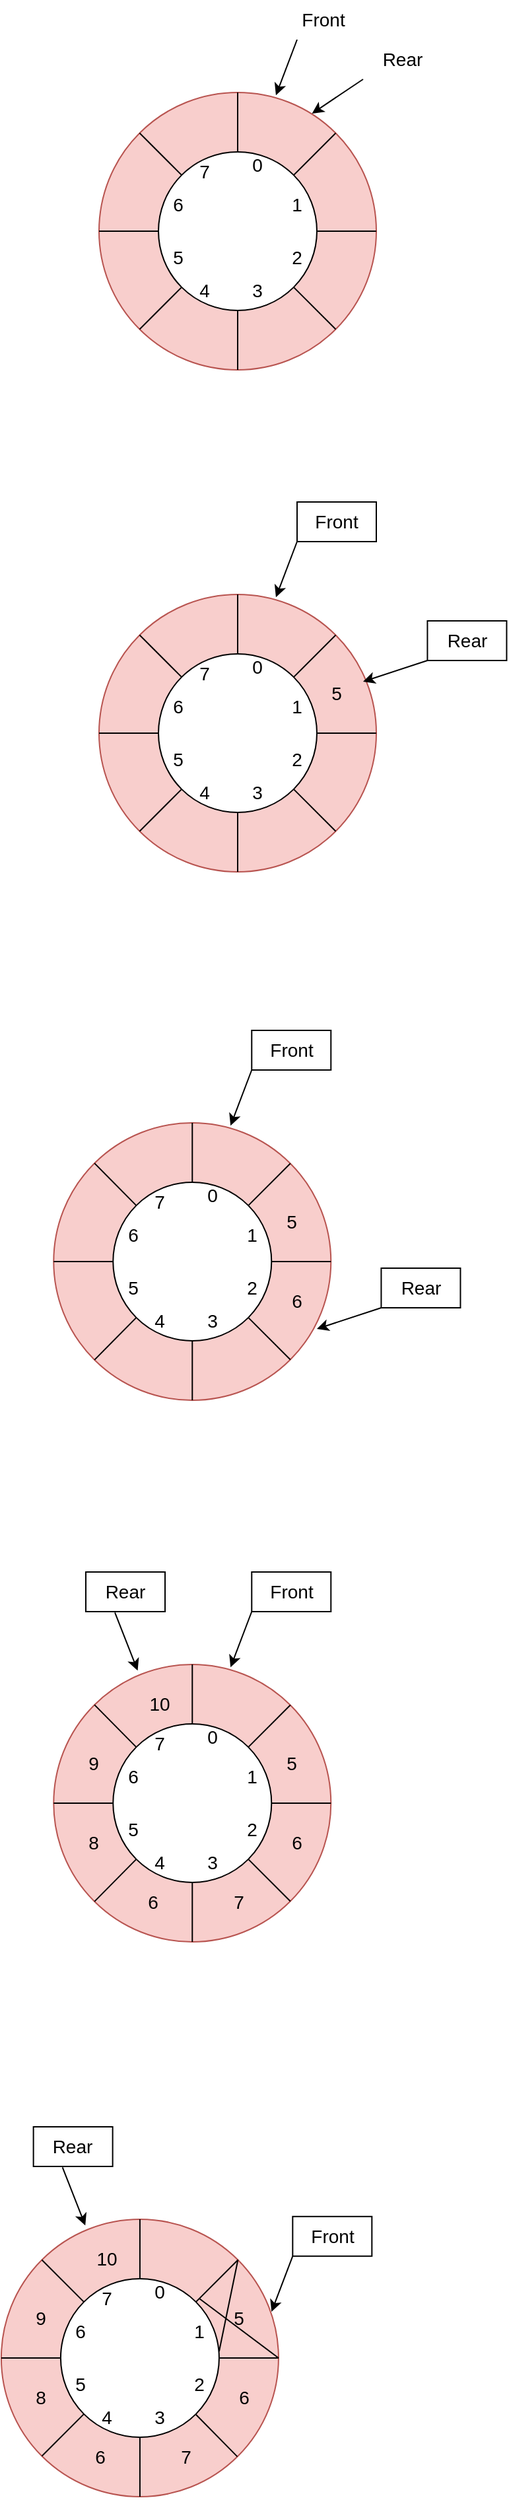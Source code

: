 <mxfile version="20.2.3" type="device"><diagram id="dCzQYx8t6Zx7ZZEckGyI" name="Page-1"><mxGraphModel dx="874" dy="554" grid="1" gridSize="10" guides="1" tooltips="1" connect="1" arrows="1" fold="1" page="1" pageScale="1" pageWidth="850" pageHeight="1100" math="0" shadow="0"><root><mxCell id="0"/><mxCell id="1" parent="0"/><mxCell id="b3QPa5ahBo07osiUdD08-7" value="" style="ellipse;whiteSpace=wrap;html=1;aspect=fixed;fillColor=#f8cecc;strokeColor=#b85450;" parent="1" vertex="1"><mxGeometry x="120" y="120" width="210" height="210" as="geometry"/></mxCell><mxCell id="b3QPa5ahBo07osiUdD08-8" value="" style="ellipse;whiteSpace=wrap;html=1;aspect=fixed;" parent="1" vertex="1"><mxGeometry x="165" y="165" width="120" height="120" as="geometry"/></mxCell><mxCell id="b3QPa5ahBo07osiUdD08-10" value="" style="endArrow=none;html=1;rounded=0;entryX=0.5;entryY=0;entryDx=0;entryDy=0;exitX=0.5;exitY=0;exitDx=0;exitDy=0;" parent="1" source="b3QPa5ahBo07osiUdD08-8" target="b3QPa5ahBo07osiUdD08-7" edge="1"><mxGeometry width="50" height="50" relative="1" as="geometry"><mxPoint x="380" y="350" as="sourcePoint"/><mxPoint x="430" y="300" as="targetPoint"/></mxGeometry></mxCell><mxCell id="b3QPa5ahBo07osiUdD08-11" value="" style="endArrow=none;html=1;rounded=0;entryX=1;entryY=0;entryDx=0;entryDy=0;" parent="1" source="b3QPa5ahBo07osiUdD08-8" target="b3QPa5ahBo07osiUdD08-7" edge="1"><mxGeometry width="50" height="50" relative="1" as="geometry"><mxPoint x="380" y="350" as="sourcePoint"/><mxPoint x="430" y="300" as="targetPoint"/></mxGeometry></mxCell><mxCell id="b3QPa5ahBo07osiUdD08-12" value="" style="endArrow=none;html=1;rounded=0;entryX=1;entryY=0.5;entryDx=0;entryDy=0;exitX=1;exitY=0.5;exitDx=0;exitDy=0;" parent="1" source="b3QPa5ahBo07osiUdD08-8" target="b3QPa5ahBo07osiUdD08-7" edge="1"><mxGeometry width="50" height="50" relative="1" as="geometry"><mxPoint x="380" y="350" as="sourcePoint"/><mxPoint x="430" y="300" as="targetPoint"/></mxGeometry></mxCell><mxCell id="b3QPa5ahBo07osiUdD08-13" value="" style="endArrow=none;html=1;rounded=0;entryX=0;entryY=0;entryDx=0;entryDy=0;exitX=0;exitY=0;exitDx=0;exitDy=0;" parent="1" source="b3QPa5ahBo07osiUdD08-8" target="b3QPa5ahBo07osiUdD08-7" edge="1"><mxGeometry width="50" height="50" relative="1" as="geometry"><mxPoint x="235" y="175" as="sourcePoint"/><mxPoint x="235" y="130" as="targetPoint"/></mxGeometry></mxCell><mxCell id="b3QPa5ahBo07osiUdD08-14" value="" style="endArrow=none;html=1;rounded=0;entryX=0;entryY=0.5;entryDx=0;entryDy=0;" parent="1" source="b3QPa5ahBo07osiUdD08-8" target="b3QPa5ahBo07osiUdD08-7" edge="1"><mxGeometry width="50" height="50" relative="1" as="geometry"><mxPoint x="245" y="185" as="sourcePoint"/><mxPoint x="245" y="140" as="targetPoint"/></mxGeometry></mxCell><mxCell id="b3QPa5ahBo07osiUdD08-15" value="" style="endArrow=none;html=1;rounded=0;entryX=0;entryY=1;entryDx=0;entryDy=0;exitX=0;exitY=1;exitDx=0;exitDy=0;" parent="1" source="b3QPa5ahBo07osiUdD08-7" target="b3QPa5ahBo07osiUdD08-8" edge="1"><mxGeometry width="50" height="50" relative="1" as="geometry"><mxPoint x="255" y="195" as="sourcePoint"/><mxPoint x="255" y="150" as="targetPoint"/></mxGeometry></mxCell><mxCell id="b3QPa5ahBo07osiUdD08-16" value="" style="endArrow=none;html=1;rounded=0;entryX=0.5;entryY=1;entryDx=0;entryDy=0;exitX=0.5;exitY=1;exitDx=0;exitDy=0;" parent="1" source="b3QPa5ahBo07osiUdD08-7" target="b3QPa5ahBo07osiUdD08-8" edge="1"><mxGeometry width="50" height="50" relative="1" as="geometry"><mxPoint x="265" y="205" as="sourcePoint"/><mxPoint x="265" y="160" as="targetPoint"/></mxGeometry></mxCell><mxCell id="b3QPa5ahBo07osiUdD08-17" value="" style="endArrow=none;html=1;rounded=0;entryX=1;entryY=1;entryDx=0;entryDy=0;" parent="1" source="b3QPa5ahBo07osiUdD08-7" target="b3QPa5ahBo07osiUdD08-8" edge="1"><mxGeometry width="50" height="50" relative="1" as="geometry"><mxPoint x="275" y="215" as="sourcePoint"/><mxPoint x="275" y="170" as="targetPoint"/></mxGeometry></mxCell><mxCell id="b3QPa5ahBo07osiUdD08-18" value="0" style="text;html=1;strokeColor=none;fillColor=none;align=center;verticalAlign=middle;whiteSpace=wrap;rounded=0;rotation=0;fontSize=14;" parent="1" vertex="1"><mxGeometry x="210" y="160" width="60" height="30" as="geometry"/></mxCell><mxCell id="b3QPa5ahBo07osiUdD08-19" value="1" style="text;html=1;strokeColor=none;fillColor=none;align=center;verticalAlign=middle;whiteSpace=wrap;rounded=0;rotation=0;fontSize=14;" parent="1" vertex="1"><mxGeometry x="240" y="190" width="60" height="30" as="geometry"/></mxCell><mxCell id="b3QPa5ahBo07osiUdD08-21" value="2" style="text;html=1;strokeColor=none;fillColor=none;align=center;verticalAlign=middle;whiteSpace=wrap;rounded=0;rotation=0;fontSize=14;" parent="1" vertex="1"><mxGeometry x="240" y="230" width="60" height="30" as="geometry"/></mxCell><mxCell id="b3QPa5ahBo07osiUdD08-22" value="3" style="text;html=1;strokeColor=none;fillColor=none;align=center;verticalAlign=middle;whiteSpace=wrap;rounded=0;rotation=0;fontSize=14;" parent="1" vertex="1"><mxGeometry x="210" y="255" width="60" height="30" as="geometry"/></mxCell><mxCell id="b3QPa5ahBo07osiUdD08-23" value="4" style="text;html=1;strokeColor=none;fillColor=none;align=center;verticalAlign=middle;whiteSpace=wrap;rounded=0;rotation=0;fontSize=14;" parent="1" vertex="1"><mxGeometry x="170" y="255" width="60" height="30" as="geometry"/></mxCell><mxCell id="b3QPa5ahBo07osiUdD08-24" value="5" style="text;html=1;strokeColor=none;fillColor=none;align=center;verticalAlign=middle;whiteSpace=wrap;rounded=0;rotation=0;fontSize=14;" parent="1" vertex="1"><mxGeometry x="150" y="230" width="60" height="30" as="geometry"/></mxCell><mxCell id="b3QPa5ahBo07osiUdD08-25" value="6" style="text;html=1;strokeColor=none;fillColor=none;align=center;verticalAlign=middle;whiteSpace=wrap;rounded=0;rotation=0;fontSize=14;" parent="1" vertex="1"><mxGeometry x="150" y="190" width="60" height="30" as="geometry"/></mxCell><mxCell id="b3QPa5ahBo07osiUdD08-26" value="7" style="text;html=1;strokeColor=none;fillColor=none;align=center;verticalAlign=middle;whiteSpace=wrap;rounded=0;rotation=0;fontSize=14;" parent="1" vertex="1"><mxGeometry x="170" y="165" width="60" height="30" as="geometry"/></mxCell><mxCell id="b3QPa5ahBo07osiUdD08-29" value="" style="endArrow=classic;html=1;rounded=0;fontSize=14;entryX=0.768;entryY=0.076;entryDx=0;entryDy=0;entryPerimeter=0;" parent="1" target="b3QPa5ahBo07osiUdD08-7" edge="1"><mxGeometry width="50" height="50" relative="1" as="geometry"><mxPoint x="320" y="110" as="sourcePoint"/><mxPoint x="120" y="50" as="targetPoint"/></mxGeometry></mxCell><mxCell id="b3QPa5ahBo07osiUdD08-30" value="" style="endArrow=classic;html=1;rounded=0;fontSize=14;entryX=0.638;entryY=0.01;entryDx=0;entryDy=0;entryPerimeter=0;" parent="1" target="b3QPa5ahBo07osiUdD08-7" edge="1"><mxGeometry width="50" height="50" relative="1" as="geometry"><mxPoint x="270" y="80" as="sourcePoint"/><mxPoint x="120" y="60" as="targetPoint"/></mxGeometry></mxCell><mxCell id="b3QPa5ahBo07osiUdD08-31" value="Front" style="text;html=1;strokeColor=none;fillColor=none;align=center;verticalAlign=middle;whiteSpace=wrap;rounded=0;fontSize=14;" parent="1" vertex="1"><mxGeometry x="260" y="50" width="60" height="30" as="geometry"/></mxCell><mxCell id="b3QPa5ahBo07osiUdD08-32" value="Rear" style="text;html=1;strokeColor=none;fillColor=none;align=center;verticalAlign=middle;whiteSpace=wrap;rounded=0;fontSize=14;" parent="1" vertex="1"><mxGeometry x="320" y="80" width="60" height="30" as="geometry"/></mxCell><mxCell id="b3QPa5ahBo07osiUdD08-33" value="" style="ellipse;whiteSpace=wrap;html=1;aspect=fixed;fillColor=#f8cecc;strokeColor=#b85450;" parent="1" vertex="1"><mxGeometry x="120" y="500" width="210" height="210" as="geometry"/></mxCell><mxCell id="b3QPa5ahBo07osiUdD08-34" value="" style="ellipse;whiteSpace=wrap;html=1;aspect=fixed;" parent="1" vertex="1"><mxGeometry x="165" y="545" width="120" height="120" as="geometry"/></mxCell><mxCell id="b3QPa5ahBo07osiUdD08-35" value="" style="endArrow=none;html=1;rounded=0;entryX=0.5;entryY=0;entryDx=0;entryDy=0;exitX=0.5;exitY=0;exitDx=0;exitDy=0;" parent="1" source="b3QPa5ahBo07osiUdD08-34" target="b3QPa5ahBo07osiUdD08-33" edge="1"><mxGeometry width="50" height="50" relative="1" as="geometry"><mxPoint x="380" y="730" as="sourcePoint"/><mxPoint x="430" y="680" as="targetPoint"/></mxGeometry></mxCell><mxCell id="b3QPa5ahBo07osiUdD08-36" value="" style="endArrow=none;html=1;rounded=0;entryX=1;entryY=0;entryDx=0;entryDy=0;" parent="1" source="b3QPa5ahBo07osiUdD08-34" target="b3QPa5ahBo07osiUdD08-33" edge="1"><mxGeometry width="50" height="50" relative="1" as="geometry"><mxPoint x="380" y="730" as="sourcePoint"/><mxPoint x="430" y="680" as="targetPoint"/></mxGeometry></mxCell><mxCell id="b3QPa5ahBo07osiUdD08-37" value="" style="endArrow=none;html=1;rounded=0;entryX=1;entryY=0.5;entryDx=0;entryDy=0;exitX=1;exitY=0.5;exitDx=0;exitDy=0;" parent="1" source="b3QPa5ahBo07osiUdD08-34" target="b3QPa5ahBo07osiUdD08-33" edge="1"><mxGeometry width="50" height="50" relative="1" as="geometry"><mxPoint x="380" y="730" as="sourcePoint"/><mxPoint x="430" y="680" as="targetPoint"/></mxGeometry></mxCell><mxCell id="b3QPa5ahBo07osiUdD08-38" value="" style="endArrow=none;html=1;rounded=0;entryX=0;entryY=0;entryDx=0;entryDy=0;exitX=0;exitY=0;exitDx=0;exitDy=0;" parent="1" source="b3QPa5ahBo07osiUdD08-34" target="b3QPa5ahBo07osiUdD08-33" edge="1"><mxGeometry width="50" height="50" relative="1" as="geometry"><mxPoint x="235" y="555" as="sourcePoint"/><mxPoint x="235" y="510" as="targetPoint"/></mxGeometry></mxCell><mxCell id="b3QPa5ahBo07osiUdD08-39" value="" style="endArrow=none;html=1;rounded=0;entryX=0;entryY=0.5;entryDx=0;entryDy=0;" parent="1" source="b3QPa5ahBo07osiUdD08-34" target="b3QPa5ahBo07osiUdD08-33" edge="1"><mxGeometry width="50" height="50" relative="1" as="geometry"><mxPoint x="245" y="565" as="sourcePoint"/><mxPoint x="245" y="520" as="targetPoint"/></mxGeometry></mxCell><mxCell id="b3QPa5ahBo07osiUdD08-40" value="" style="endArrow=none;html=1;rounded=0;entryX=0;entryY=1;entryDx=0;entryDy=0;exitX=0;exitY=1;exitDx=0;exitDy=0;" parent="1" source="b3QPa5ahBo07osiUdD08-33" target="b3QPa5ahBo07osiUdD08-34" edge="1"><mxGeometry width="50" height="50" relative="1" as="geometry"><mxPoint x="255" y="575" as="sourcePoint"/><mxPoint x="255" y="530" as="targetPoint"/></mxGeometry></mxCell><mxCell id="b3QPa5ahBo07osiUdD08-41" value="" style="endArrow=none;html=1;rounded=0;entryX=0.5;entryY=1;entryDx=0;entryDy=0;exitX=0.5;exitY=1;exitDx=0;exitDy=0;" parent="1" source="b3QPa5ahBo07osiUdD08-33" target="b3QPa5ahBo07osiUdD08-34" edge="1"><mxGeometry width="50" height="50" relative="1" as="geometry"><mxPoint x="265" y="585" as="sourcePoint"/><mxPoint x="265" y="540" as="targetPoint"/></mxGeometry></mxCell><mxCell id="b3QPa5ahBo07osiUdD08-42" value="" style="endArrow=none;html=1;rounded=0;entryX=1;entryY=1;entryDx=0;entryDy=0;" parent="1" source="b3QPa5ahBo07osiUdD08-33" target="b3QPa5ahBo07osiUdD08-34" edge="1"><mxGeometry width="50" height="50" relative="1" as="geometry"><mxPoint x="275" y="595" as="sourcePoint"/><mxPoint x="275" y="550" as="targetPoint"/></mxGeometry></mxCell><mxCell id="b3QPa5ahBo07osiUdD08-43" value="0" style="text;html=1;strokeColor=none;fillColor=none;align=center;verticalAlign=middle;whiteSpace=wrap;rounded=0;rotation=0;fontSize=14;" parent="1" vertex="1"><mxGeometry x="210" y="540" width="60" height="30" as="geometry"/></mxCell><mxCell id="b3QPa5ahBo07osiUdD08-44" value="1" style="text;html=1;strokeColor=none;fillColor=none;align=center;verticalAlign=middle;whiteSpace=wrap;rounded=0;rotation=0;fontSize=14;" parent="1" vertex="1"><mxGeometry x="240" y="570" width="60" height="30" as="geometry"/></mxCell><mxCell id="b3QPa5ahBo07osiUdD08-45" value="2" style="text;html=1;strokeColor=none;fillColor=none;align=center;verticalAlign=middle;whiteSpace=wrap;rounded=0;rotation=0;fontSize=14;" parent="1" vertex="1"><mxGeometry x="245" y="610" width="50" height="30" as="geometry"/></mxCell><mxCell id="b3QPa5ahBo07osiUdD08-46" value="3" style="text;html=1;strokeColor=none;fillColor=none;align=center;verticalAlign=middle;whiteSpace=wrap;rounded=0;rotation=0;fontSize=14;" parent="1" vertex="1"><mxGeometry x="210" y="635" width="60" height="30" as="geometry"/></mxCell><mxCell id="b3QPa5ahBo07osiUdD08-47" value="4" style="text;html=1;strokeColor=none;fillColor=none;align=center;verticalAlign=middle;whiteSpace=wrap;rounded=0;rotation=0;fontSize=14;" parent="1" vertex="1"><mxGeometry x="170" y="635" width="60" height="30" as="geometry"/></mxCell><mxCell id="b3QPa5ahBo07osiUdD08-48" value="5" style="text;html=1;strokeColor=none;fillColor=none;align=center;verticalAlign=middle;whiteSpace=wrap;rounded=0;rotation=0;fontSize=14;" parent="1" vertex="1"><mxGeometry x="150" y="610" width="60" height="30" as="geometry"/></mxCell><mxCell id="b3QPa5ahBo07osiUdD08-49" value="6" style="text;html=1;strokeColor=none;fillColor=none;align=center;verticalAlign=middle;whiteSpace=wrap;rounded=0;rotation=0;fontSize=14;" parent="1" vertex="1"><mxGeometry x="150" y="570" width="60" height="30" as="geometry"/></mxCell><mxCell id="b3QPa5ahBo07osiUdD08-50" value="7" style="text;html=1;strokeColor=none;fillColor=none;align=center;verticalAlign=middle;whiteSpace=wrap;rounded=0;rotation=0;fontSize=14;" parent="1" vertex="1"><mxGeometry x="170" y="545" width="60" height="30" as="geometry"/></mxCell><mxCell id="b3QPa5ahBo07osiUdD08-52" value="" style="endArrow=classic;html=1;rounded=0;fontSize=14;entryX=0.638;entryY=0.01;entryDx=0;entryDy=0;entryPerimeter=0;" parent="1" target="b3QPa5ahBo07osiUdD08-33" edge="1"><mxGeometry width="50" height="50" relative="1" as="geometry"><mxPoint x="270" y="460" as="sourcePoint"/><mxPoint x="120" y="440" as="targetPoint"/></mxGeometry></mxCell><mxCell id="b3QPa5ahBo07osiUdD08-55" value="Front" style="rounded=0;whiteSpace=wrap;html=1;fontSize=14;" parent="1" vertex="1"><mxGeometry x="270" y="430" width="60" height="30" as="geometry"/></mxCell><mxCell id="b3QPa5ahBo07osiUdD08-57" value="" style="endArrow=classic;html=1;rounded=0;fontSize=14;entryX=0.768;entryY=0.076;entryDx=0;entryDy=0;entryPerimeter=0;" parent="1" edge="1"><mxGeometry width="50" height="50" relative="1" as="geometry"><mxPoint x="368.72" y="550" as="sourcePoint"/><mxPoint x="320" y="565.96" as="targetPoint"/></mxGeometry></mxCell><mxCell id="b3QPa5ahBo07osiUdD08-58" value="Rear" style="rounded=0;whiteSpace=wrap;html=1;fontSize=14;" parent="1" vertex="1"><mxGeometry x="368.72" y="520" width="60" height="30" as="geometry"/></mxCell><mxCell id="b3QPa5ahBo07osiUdD08-59" value="5" style="text;html=1;strokeColor=none;fillColor=none;align=center;verticalAlign=middle;whiteSpace=wrap;rounded=0;fontSize=14;" parent="1" vertex="1"><mxGeometry x="270" y="560" width="60" height="30" as="geometry"/></mxCell><mxCell id="b3QPa5ahBo07osiUdD08-83" value="" style="ellipse;whiteSpace=wrap;html=1;aspect=fixed;fillColor=#f8cecc;strokeColor=#b85450;" parent="1" vertex="1"><mxGeometry x="85.64" y="900" width="210" height="210" as="geometry"/></mxCell><mxCell id="b3QPa5ahBo07osiUdD08-84" value="" style="ellipse;whiteSpace=wrap;html=1;aspect=fixed;" parent="1" vertex="1"><mxGeometry x="130.64" y="945" width="120" height="120" as="geometry"/></mxCell><mxCell id="b3QPa5ahBo07osiUdD08-85" value="" style="endArrow=none;html=1;rounded=0;entryX=0.5;entryY=0;entryDx=0;entryDy=0;exitX=0.5;exitY=0;exitDx=0;exitDy=0;" parent="1" source="b3QPa5ahBo07osiUdD08-84" target="b3QPa5ahBo07osiUdD08-83" edge="1"><mxGeometry width="50" height="50" relative="1" as="geometry"><mxPoint x="345.64" y="1130" as="sourcePoint"/><mxPoint x="395.64" y="1080" as="targetPoint"/></mxGeometry></mxCell><mxCell id="b3QPa5ahBo07osiUdD08-86" value="" style="endArrow=none;html=1;rounded=0;entryX=1;entryY=0;entryDx=0;entryDy=0;" parent="1" source="b3QPa5ahBo07osiUdD08-84" target="b3QPa5ahBo07osiUdD08-83" edge="1"><mxGeometry width="50" height="50" relative="1" as="geometry"><mxPoint x="345.64" y="1130" as="sourcePoint"/><mxPoint x="395.64" y="1080" as="targetPoint"/></mxGeometry></mxCell><mxCell id="b3QPa5ahBo07osiUdD08-87" value="" style="endArrow=none;html=1;rounded=0;entryX=1;entryY=0.5;entryDx=0;entryDy=0;exitX=1;exitY=0.5;exitDx=0;exitDy=0;" parent="1" source="b3QPa5ahBo07osiUdD08-84" target="b3QPa5ahBo07osiUdD08-83" edge="1"><mxGeometry width="50" height="50" relative="1" as="geometry"><mxPoint x="345.64" y="1130" as="sourcePoint"/><mxPoint x="395.64" y="1080" as="targetPoint"/></mxGeometry></mxCell><mxCell id="b3QPa5ahBo07osiUdD08-88" value="" style="endArrow=none;html=1;rounded=0;entryX=0;entryY=0;entryDx=0;entryDy=0;exitX=0;exitY=0;exitDx=0;exitDy=0;" parent="1" source="b3QPa5ahBo07osiUdD08-84" target="b3QPa5ahBo07osiUdD08-83" edge="1"><mxGeometry width="50" height="50" relative="1" as="geometry"><mxPoint x="200.64" y="955" as="sourcePoint"/><mxPoint x="200.64" y="910" as="targetPoint"/></mxGeometry></mxCell><mxCell id="b3QPa5ahBo07osiUdD08-89" value="" style="endArrow=none;html=1;rounded=0;entryX=0;entryY=0.5;entryDx=0;entryDy=0;" parent="1" source="b3QPa5ahBo07osiUdD08-84" target="b3QPa5ahBo07osiUdD08-83" edge="1"><mxGeometry width="50" height="50" relative="1" as="geometry"><mxPoint x="210.64" y="965" as="sourcePoint"/><mxPoint x="210.64" y="920" as="targetPoint"/></mxGeometry></mxCell><mxCell id="b3QPa5ahBo07osiUdD08-90" value="" style="endArrow=none;html=1;rounded=0;entryX=0;entryY=1;entryDx=0;entryDy=0;exitX=0;exitY=1;exitDx=0;exitDy=0;" parent="1" source="b3QPa5ahBo07osiUdD08-83" target="b3QPa5ahBo07osiUdD08-84" edge="1"><mxGeometry width="50" height="50" relative="1" as="geometry"><mxPoint x="220.64" y="975" as="sourcePoint"/><mxPoint x="220.64" y="930" as="targetPoint"/></mxGeometry></mxCell><mxCell id="b3QPa5ahBo07osiUdD08-91" value="" style="endArrow=none;html=1;rounded=0;entryX=0.5;entryY=1;entryDx=0;entryDy=0;exitX=0.5;exitY=1;exitDx=0;exitDy=0;" parent="1" source="b3QPa5ahBo07osiUdD08-83" target="b3QPa5ahBo07osiUdD08-84" edge="1"><mxGeometry width="50" height="50" relative="1" as="geometry"><mxPoint x="230.64" y="985" as="sourcePoint"/><mxPoint x="230.64" y="940" as="targetPoint"/></mxGeometry></mxCell><mxCell id="b3QPa5ahBo07osiUdD08-92" value="" style="endArrow=none;html=1;rounded=0;entryX=1;entryY=1;entryDx=0;entryDy=0;" parent="1" source="b3QPa5ahBo07osiUdD08-83" target="b3QPa5ahBo07osiUdD08-84" edge="1"><mxGeometry width="50" height="50" relative="1" as="geometry"><mxPoint x="240.64" y="995" as="sourcePoint"/><mxPoint x="240.64" y="950" as="targetPoint"/></mxGeometry></mxCell><mxCell id="b3QPa5ahBo07osiUdD08-93" value="0" style="text;html=1;strokeColor=none;fillColor=none;align=center;verticalAlign=middle;whiteSpace=wrap;rounded=0;rotation=0;fontSize=14;" parent="1" vertex="1"><mxGeometry x="175.64" y="940" width="60" height="30" as="geometry"/></mxCell><mxCell id="b3QPa5ahBo07osiUdD08-94" value="1" style="text;html=1;strokeColor=none;fillColor=none;align=center;verticalAlign=middle;whiteSpace=wrap;rounded=0;rotation=0;fontSize=14;" parent="1" vertex="1"><mxGeometry x="205.64" y="970" width="60" height="30" as="geometry"/></mxCell><mxCell id="b3QPa5ahBo07osiUdD08-95" value="2" style="text;html=1;strokeColor=none;fillColor=none;align=center;verticalAlign=middle;whiteSpace=wrap;rounded=0;rotation=0;fontSize=14;" parent="1" vertex="1"><mxGeometry x="210.64" y="1010" width="50" height="30" as="geometry"/></mxCell><mxCell id="b3QPa5ahBo07osiUdD08-96" value="3" style="text;html=1;strokeColor=none;fillColor=none;align=center;verticalAlign=middle;whiteSpace=wrap;rounded=0;rotation=0;fontSize=14;" parent="1" vertex="1"><mxGeometry x="175.64" y="1035" width="60" height="30" as="geometry"/></mxCell><mxCell id="b3QPa5ahBo07osiUdD08-97" value="4" style="text;html=1;strokeColor=none;fillColor=none;align=center;verticalAlign=middle;whiteSpace=wrap;rounded=0;rotation=0;fontSize=14;" parent="1" vertex="1"><mxGeometry x="135.64" y="1035" width="60" height="30" as="geometry"/></mxCell><mxCell id="b3QPa5ahBo07osiUdD08-98" value="5" style="text;html=1;strokeColor=none;fillColor=none;align=center;verticalAlign=middle;whiteSpace=wrap;rounded=0;rotation=0;fontSize=14;" parent="1" vertex="1"><mxGeometry x="115.64" y="1010" width="60" height="30" as="geometry"/></mxCell><mxCell id="b3QPa5ahBo07osiUdD08-99" value="6" style="text;html=1;strokeColor=none;fillColor=none;align=center;verticalAlign=middle;whiteSpace=wrap;rounded=0;rotation=0;fontSize=14;" parent="1" vertex="1"><mxGeometry x="115.64" y="970" width="60" height="30" as="geometry"/></mxCell><mxCell id="b3QPa5ahBo07osiUdD08-100" value="7" style="text;html=1;strokeColor=none;fillColor=none;align=center;verticalAlign=middle;whiteSpace=wrap;rounded=0;rotation=0;fontSize=14;" parent="1" vertex="1"><mxGeometry x="135.64" y="945" width="60" height="30" as="geometry"/></mxCell><mxCell id="b3QPa5ahBo07osiUdD08-101" value="" style="endArrow=classic;html=1;rounded=0;fontSize=14;entryX=0.638;entryY=0.01;entryDx=0;entryDy=0;entryPerimeter=0;" parent="1" target="b3QPa5ahBo07osiUdD08-83" edge="1"><mxGeometry width="50" height="50" relative="1" as="geometry"><mxPoint x="235.64" y="860" as="sourcePoint"/><mxPoint x="85.64" y="840" as="targetPoint"/></mxGeometry></mxCell><mxCell id="b3QPa5ahBo07osiUdD08-102" value="Front" style="rounded=0;whiteSpace=wrap;html=1;fontSize=14;" parent="1" vertex="1"><mxGeometry x="235.64" y="830" width="60" height="30" as="geometry"/></mxCell><mxCell id="b3QPa5ahBo07osiUdD08-103" value="" style="endArrow=classic;html=1;rounded=0;fontSize=14;entryX=0.768;entryY=0.076;entryDx=0;entryDy=0;entryPerimeter=0;" parent="1" edge="1"><mxGeometry width="50" height="50" relative="1" as="geometry"><mxPoint x="333.72" y="1040" as="sourcePoint"/><mxPoint x="285" y="1055.96" as="targetPoint"/></mxGeometry></mxCell><mxCell id="b3QPa5ahBo07osiUdD08-104" value="Rear" style="rounded=0;whiteSpace=wrap;html=1;fontSize=14;" parent="1" vertex="1"><mxGeometry x="333.72" y="1010" width="60" height="30" as="geometry"/></mxCell><mxCell id="b3QPa5ahBo07osiUdD08-105" value="5" style="text;html=1;strokeColor=none;fillColor=none;align=center;verticalAlign=middle;whiteSpace=wrap;rounded=0;fontSize=14;" parent="1" vertex="1"><mxGeometry x="235.64" y="960" width="60" height="30" as="geometry"/></mxCell><mxCell id="b3QPa5ahBo07osiUdD08-106" value="6" style="text;html=1;strokeColor=none;fillColor=none;align=center;verticalAlign=middle;whiteSpace=wrap;rounded=0;fontSize=14;" parent="1" vertex="1"><mxGeometry x="240" y="1020" width="60" height="30" as="geometry"/></mxCell><mxCell id="b3QPa5ahBo07osiUdD08-107" value="" style="ellipse;whiteSpace=wrap;html=1;aspect=fixed;fillColor=#f8cecc;strokeColor=#b85450;" parent="1" vertex="1"><mxGeometry x="85.64" y="1310" width="210" height="210" as="geometry"/></mxCell><mxCell id="b3QPa5ahBo07osiUdD08-108" value="" style="ellipse;whiteSpace=wrap;html=1;aspect=fixed;" parent="1" vertex="1"><mxGeometry x="130.64" y="1355" width="120" height="120" as="geometry"/></mxCell><mxCell id="b3QPa5ahBo07osiUdD08-109" value="" style="endArrow=none;html=1;rounded=0;entryX=0.5;entryY=0;entryDx=0;entryDy=0;exitX=0.5;exitY=0;exitDx=0;exitDy=0;" parent="1" source="b3QPa5ahBo07osiUdD08-108" target="b3QPa5ahBo07osiUdD08-107" edge="1"><mxGeometry width="50" height="50" relative="1" as="geometry"><mxPoint x="345.64" y="1540" as="sourcePoint"/><mxPoint x="395.64" y="1490" as="targetPoint"/></mxGeometry></mxCell><mxCell id="b3QPa5ahBo07osiUdD08-110" value="" style="endArrow=none;html=1;rounded=0;entryX=1;entryY=0;entryDx=0;entryDy=0;" parent="1" source="b3QPa5ahBo07osiUdD08-108" target="b3QPa5ahBo07osiUdD08-107" edge="1"><mxGeometry width="50" height="50" relative="1" as="geometry"><mxPoint x="345.64" y="1540" as="sourcePoint"/><mxPoint x="395.64" y="1490" as="targetPoint"/></mxGeometry></mxCell><mxCell id="b3QPa5ahBo07osiUdD08-111" value="" style="endArrow=none;html=1;rounded=0;entryX=1;entryY=0.5;entryDx=0;entryDy=0;exitX=1;exitY=0.5;exitDx=0;exitDy=0;" parent="1" source="b3QPa5ahBo07osiUdD08-108" target="b3QPa5ahBo07osiUdD08-107" edge="1"><mxGeometry width="50" height="50" relative="1" as="geometry"><mxPoint x="345.64" y="1540" as="sourcePoint"/><mxPoint x="395.64" y="1490" as="targetPoint"/></mxGeometry></mxCell><mxCell id="b3QPa5ahBo07osiUdD08-112" value="" style="endArrow=none;html=1;rounded=0;entryX=0;entryY=0;entryDx=0;entryDy=0;exitX=0;exitY=0;exitDx=0;exitDy=0;" parent="1" source="b3QPa5ahBo07osiUdD08-108" target="b3QPa5ahBo07osiUdD08-107" edge="1"><mxGeometry width="50" height="50" relative="1" as="geometry"><mxPoint x="200.64" y="1365" as="sourcePoint"/><mxPoint x="200.64" y="1320" as="targetPoint"/></mxGeometry></mxCell><mxCell id="b3QPa5ahBo07osiUdD08-113" value="" style="endArrow=none;html=1;rounded=0;entryX=0;entryY=0.5;entryDx=0;entryDy=0;" parent="1" source="b3QPa5ahBo07osiUdD08-108" target="b3QPa5ahBo07osiUdD08-107" edge="1"><mxGeometry width="50" height="50" relative="1" as="geometry"><mxPoint x="210.64" y="1375" as="sourcePoint"/><mxPoint x="210.64" y="1330" as="targetPoint"/></mxGeometry></mxCell><mxCell id="b3QPa5ahBo07osiUdD08-114" value="" style="endArrow=none;html=1;rounded=0;entryX=0;entryY=1;entryDx=0;entryDy=0;exitX=0;exitY=1;exitDx=0;exitDy=0;" parent="1" source="b3QPa5ahBo07osiUdD08-107" target="b3QPa5ahBo07osiUdD08-108" edge="1"><mxGeometry width="50" height="50" relative="1" as="geometry"><mxPoint x="220.64" y="1385" as="sourcePoint"/><mxPoint x="220.64" y="1340" as="targetPoint"/></mxGeometry></mxCell><mxCell id="b3QPa5ahBo07osiUdD08-115" value="" style="endArrow=none;html=1;rounded=0;entryX=0.5;entryY=1;entryDx=0;entryDy=0;exitX=0.5;exitY=1;exitDx=0;exitDy=0;" parent="1" source="b3QPa5ahBo07osiUdD08-107" target="b3QPa5ahBo07osiUdD08-108" edge="1"><mxGeometry width="50" height="50" relative="1" as="geometry"><mxPoint x="230.64" y="1395" as="sourcePoint"/><mxPoint x="230.64" y="1350" as="targetPoint"/></mxGeometry></mxCell><mxCell id="b3QPa5ahBo07osiUdD08-116" value="" style="endArrow=none;html=1;rounded=0;entryX=1;entryY=1;entryDx=0;entryDy=0;" parent="1" source="b3QPa5ahBo07osiUdD08-107" target="b3QPa5ahBo07osiUdD08-108" edge="1"><mxGeometry width="50" height="50" relative="1" as="geometry"><mxPoint x="240.64" y="1405" as="sourcePoint"/><mxPoint x="240.64" y="1360" as="targetPoint"/></mxGeometry></mxCell><mxCell id="b3QPa5ahBo07osiUdD08-117" value="0" style="text;html=1;strokeColor=none;fillColor=none;align=center;verticalAlign=middle;whiteSpace=wrap;rounded=0;rotation=0;fontSize=14;" parent="1" vertex="1"><mxGeometry x="175.64" y="1350" width="60" height="30" as="geometry"/></mxCell><mxCell id="b3QPa5ahBo07osiUdD08-118" value="1" style="text;html=1;strokeColor=none;fillColor=none;align=center;verticalAlign=middle;whiteSpace=wrap;rounded=0;rotation=0;fontSize=14;" parent="1" vertex="1"><mxGeometry x="205.64" y="1380" width="60" height="30" as="geometry"/></mxCell><mxCell id="b3QPa5ahBo07osiUdD08-119" value="2" style="text;html=1;strokeColor=none;fillColor=none;align=center;verticalAlign=middle;whiteSpace=wrap;rounded=0;rotation=0;fontSize=14;" parent="1" vertex="1"><mxGeometry x="210.64" y="1420" width="50" height="30" as="geometry"/></mxCell><mxCell id="b3QPa5ahBo07osiUdD08-120" value="3" style="text;html=1;strokeColor=none;fillColor=none;align=center;verticalAlign=middle;whiteSpace=wrap;rounded=0;rotation=0;fontSize=14;" parent="1" vertex="1"><mxGeometry x="175.64" y="1445" width="60" height="30" as="geometry"/></mxCell><mxCell id="b3QPa5ahBo07osiUdD08-121" value="4" style="text;html=1;strokeColor=none;fillColor=none;align=center;verticalAlign=middle;whiteSpace=wrap;rounded=0;rotation=0;fontSize=14;" parent="1" vertex="1"><mxGeometry x="135.64" y="1445" width="60" height="30" as="geometry"/></mxCell><mxCell id="b3QPa5ahBo07osiUdD08-122" value="5" style="text;html=1;strokeColor=none;fillColor=none;align=center;verticalAlign=middle;whiteSpace=wrap;rounded=0;rotation=0;fontSize=14;" parent="1" vertex="1"><mxGeometry x="115.64" y="1420" width="60" height="30" as="geometry"/></mxCell><mxCell id="b3QPa5ahBo07osiUdD08-123" value="6" style="text;html=1;strokeColor=none;fillColor=none;align=center;verticalAlign=middle;whiteSpace=wrap;rounded=0;rotation=0;fontSize=14;" parent="1" vertex="1"><mxGeometry x="115.64" y="1380" width="60" height="30" as="geometry"/></mxCell><mxCell id="b3QPa5ahBo07osiUdD08-124" value="7" style="text;html=1;strokeColor=none;fillColor=none;align=center;verticalAlign=middle;whiteSpace=wrap;rounded=0;rotation=0;fontSize=14;" parent="1" vertex="1"><mxGeometry x="135.64" y="1355" width="60" height="30" as="geometry"/></mxCell><mxCell id="b3QPa5ahBo07osiUdD08-125" value="" style="endArrow=classic;html=1;rounded=0;fontSize=14;entryX=0.638;entryY=0.01;entryDx=0;entryDy=0;entryPerimeter=0;" parent="1" target="b3QPa5ahBo07osiUdD08-107" edge="1"><mxGeometry width="50" height="50" relative="1" as="geometry"><mxPoint x="235.64" y="1270" as="sourcePoint"/><mxPoint x="85.64" y="1250" as="targetPoint"/></mxGeometry></mxCell><mxCell id="b3QPa5ahBo07osiUdD08-126" value="Front" style="rounded=0;whiteSpace=wrap;html=1;fontSize=14;" parent="1" vertex="1"><mxGeometry x="235.64" y="1240" width="60" height="30" as="geometry"/></mxCell><mxCell id="b3QPa5ahBo07osiUdD08-129" value="5" style="text;html=1;strokeColor=none;fillColor=none;align=center;verticalAlign=middle;whiteSpace=wrap;rounded=0;fontSize=14;" parent="1" vertex="1"><mxGeometry x="235.64" y="1370" width="60" height="30" as="geometry"/></mxCell><mxCell id="b3QPa5ahBo07osiUdD08-130" value="6" style="text;html=1;strokeColor=none;fillColor=none;align=center;verticalAlign=middle;whiteSpace=wrap;rounded=0;fontSize=14;" parent="1" vertex="1"><mxGeometry x="240" y="1430" width="60" height="30" as="geometry"/></mxCell><mxCell id="b3QPa5ahBo07osiUdD08-155" value="" style="endArrow=classic;html=1;rounded=0;fontSize=14;entryX=0.303;entryY=0.022;entryDx=0;entryDy=0;entryPerimeter=0;exitX=0.367;exitY=1.022;exitDx=0;exitDy=0;exitPerimeter=0;" parent="1" source="b3QPa5ahBo07osiUdD08-156" target="b3QPa5ahBo07osiUdD08-107" edge="1"><mxGeometry width="50" height="50" relative="1" as="geometry"><mxPoint x="110.0" y="1270" as="sourcePoint"/><mxPoint x="61.28" y="1285.96" as="targetPoint"/></mxGeometry></mxCell><mxCell id="b3QPa5ahBo07osiUdD08-156" value="Rear" style="rounded=0;whiteSpace=wrap;html=1;fontSize=14;" parent="1" vertex="1"><mxGeometry x="110" y="1240" width="60" height="30" as="geometry"/></mxCell><mxCell id="b3QPa5ahBo07osiUdD08-157" value="7" style="text;html=1;strokeColor=none;fillColor=none;align=center;verticalAlign=middle;whiteSpace=wrap;rounded=0;fontSize=14;" parent="1" vertex="1"><mxGeometry x="195.64" y="1475" width="60" height="30" as="geometry"/></mxCell><mxCell id="b3QPa5ahBo07osiUdD08-158" value="6" style="text;html=1;strokeColor=none;fillColor=none;align=center;verticalAlign=middle;whiteSpace=wrap;rounded=0;fontSize=14;" parent="1" vertex="1"><mxGeometry x="130.64" y="1475" width="60" height="30" as="geometry"/></mxCell><mxCell id="b3QPa5ahBo07osiUdD08-159" value="8" style="text;html=1;strokeColor=none;fillColor=none;align=center;verticalAlign=middle;whiteSpace=wrap;rounded=0;fontSize=14;" parent="1" vertex="1"><mxGeometry x="85.64" y="1430" width="60" height="30" as="geometry"/></mxCell><mxCell id="b3QPa5ahBo07osiUdD08-160" value="9" style="text;html=1;strokeColor=none;fillColor=none;align=center;verticalAlign=middle;whiteSpace=wrap;rounded=0;fontSize=14;" parent="1" vertex="1"><mxGeometry x="85.64" y="1370" width="60" height="30" as="geometry"/></mxCell><mxCell id="b3QPa5ahBo07osiUdD08-161" value="10" style="text;html=1;strokeColor=none;fillColor=none;align=center;verticalAlign=middle;whiteSpace=wrap;rounded=0;fontSize=14;" parent="1" vertex="1"><mxGeometry x="135.64" y="1325" width="60" height="30" as="geometry"/></mxCell><mxCell id="b3QPa5ahBo07osiUdD08-162" value="" style="ellipse;whiteSpace=wrap;html=1;aspect=fixed;fillColor=#f8cecc;strokeColor=#b85450;" parent="1" vertex="1"><mxGeometry x="45.96" y="1730" width="210" height="210" as="geometry"/></mxCell><mxCell id="b3QPa5ahBo07osiUdD08-163" value="" style="ellipse;whiteSpace=wrap;html=1;aspect=fixed;" parent="1" vertex="1"><mxGeometry x="90.96" y="1775" width="120" height="120" as="geometry"/></mxCell><mxCell id="b3QPa5ahBo07osiUdD08-164" value="" style="endArrow=none;html=1;rounded=0;entryX=0.5;entryY=0;entryDx=0;entryDy=0;exitX=0.5;exitY=0;exitDx=0;exitDy=0;" parent="1" source="b3QPa5ahBo07osiUdD08-163" target="b3QPa5ahBo07osiUdD08-162" edge="1"><mxGeometry width="50" height="50" relative="1" as="geometry"><mxPoint x="305.96" y="1960" as="sourcePoint"/><mxPoint x="355.96" y="1910" as="targetPoint"/></mxGeometry></mxCell><mxCell id="b3QPa5ahBo07osiUdD08-165" value="" style="endArrow=none;html=1;rounded=0;entryX=1;entryY=0;entryDx=0;entryDy=0;" parent="1" source="b3QPa5ahBo07osiUdD08-163" target="b3QPa5ahBo07osiUdD08-162" edge="1"><mxGeometry width="50" height="50" relative="1" as="geometry"><mxPoint x="305.96" y="1960" as="sourcePoint"/><mxPoint x="355.96" y="1910" as="targetPoint"/></mxGeometry></mxCell><mxCell id="b3QPa5ahBo07osiUdD08-166" value="" style="endArrow=none;html=1;rounded=0;entryX=1;entryY=0.5;entryDx=0;entryDy=0;exitX=1;exitY=0.5;exitDx=0;exitDy=0;" parent="1" source="b3QPa5ahBo07osiUdD08-163" target="b3QPa5ahBo07osiUdD08-162" edge="1"><mxGeometry width="50" height="50" relative="1" as="geometry"><mxPoint x="305.96" y="1960" as="sourcePoint"/><mxPoint x="355.96" y="1910" as="targetPoint"/></mxGeometry></mxCell><mxCell id="b3QPa5ahBo07osiUdD08-167" value="" style="endArrow=none;html=1;rounded=0;entryX=0;entryY=0;entryDx=0;entryDy=0;exitX=0;exitY=0;exitDx=0;exitDy=0;" parent="1" source="b3QPa5ahBo07osiUdD08-163" target="b3QPa5ahBo07osiUdD08-162" edge="1"><mxGeometry width="50" height="50" relative="1" as="geometry"><mxPoint x="160.96" y="1785" as="sourcePoint"/><mxPoint x="160.96" y="1740" as="targetPoint"/></mxGeometry></mxCell><mxCell id="b3QPa5ahBo07osiUdD08-168" value="" style="endArrow=none;html=1;rounded=0;entryX=0;entryY=0.5;entryDx=0;entryDy=0;" parent="1" source="b3QPa5ahBo07osiUdD08-163" target="b3QPa5ahBo07osiUdD08-162" edge="1"><mxGeometry width="50" height="50" relative="1" as="geometry"><mxPoint x="170.96" y="1795" as="sourcePoint"/><mxPoint x="170.96" y="1750" as="targetPoint"/></mxGeometry></mxCell><mxCell id="b3QPa5ahBo07osiUdD08-169" value="" style="endArrow=none;html=1;rounded=0;entryX=0;entryY=1;entryDx=0;entryDy=0;exitX=0;exitY=1;exitDx=0;exitDy=0;" parent="1" source="b3QPa5ahBo07osiUdD08-162" target="b3QPa5ahBo07osiUdD08-163" edge="1"><mxGeometry width="50" height="50" relative="1" as="geometry"><mxPoint x="180.96" y="1805" as="sourcePoint"/><mxPoint x="180.96" y="1760" as="targetPoint"/></mxGeometry></mxCell><mxCell id="b3QPa5ahBo07osiUdD08-170" value="" style="endArrow=none;html=1;rounded=0;entryX=0.5;entryY=1;entryDx=0;entryDy=0;exitX=0.5;exitY=1;exitDx=0;exitDy=0;" parent="1" source="b3QPa5ahBo07osiUdD08-162" target="b3QPa5ahBo07osiUdD08-163" edge="1"><mxGeometry width="50" height="50" relative="1" as="geometry"><mxPoint x="190.96" y="1815" as="sourcePoint"/><mxPoint x="190.96" y="1770" as="targetPoint"/></mxGeometry></mxCell><mxCell id="b3QPa5ahBo07osiUdD08-171" value="" style="endArrow=none;html=1;rounded=0;entryX=1;entryY=1;entryDx=0;entryDy=0;" parent="1" source="b3QPa5ahBo07osiUdD08-162" target="b3QPa5ahBo07osiUdD08-163" edge="1"><mxGeometry width="50" height="50" relative="1" as="geometry"><mxPoint x="200.96" y="1825" as="sourcePoint"/><mxPoint x="200.96" y="1780" as="targetPoint"/></mxGeometry></mxCell><mxCell id="b3QPa5ahBo07osiUdD08-172" value="0" style="text;html=1;strokeColor=none;fillColor=none;align=center;verticalAlign=middle;whiteSpace=wrap;rounded=0;rotation=0;fontSize=14;" parent="1" vertex="1"><mxGeometry x="135.96" y="1770" width="60" height="30" as="geometry"/></mxCell><mxCell id="b3QPa5ahBo07osiUdD08-173" value="1" style="text;html=1;strokeColor=none;fillColor=none;align=center;verticalAlign=middle;whiteSpace=wrap;rounded=0;rotation=0;fontSize=14;" parent="1" vertex="1"><mxGeometry x="165.96" y="1800" width="60" height="30" as="geometry"/></mxCell><mxCell id="b3QPa5ahBo07osiUdD08-174" value="2" style="text;html=1;strokeColor=none;fillColor=none;align=center;verticalAlign=middle;whiteSpace=wrap;rounded=0;rotation=0;fontSize=14;" parent="1" vertex="1"><mxGeometry x="170.96" y="1840" width="50" height="30" as="geometry"/></mxCell><mxCell id="b3QPa5ahBo07osiUdD08-175" value="3" style="text;html=1;strokeColor=none;fillColor=none;align=center;verticalAlign=middle;whiteSpace=wrap;rounded=0;rotation=0;fontSize=14;" parent="1" vertex="1"><mxGeometry x="135.96" y="1865" width="60" height="30" as="geometry"/></mxCell><mxCell id="b3QPa5ahBo07osiUdD08-176" value="4" style="text;html=1;strokeColor=none;fillColor=none;align=center;verticalAlign=middle;whiteSpace=wrap;rounded=0;rotation=0;fontSize=14;" parent="1" vertex="1"><mxGeometry x="95.96" y="1865" width="60" height="30" as="geometry"/></mxCell><mxCell id="b3QPa5ahBo07osiUdD08-177" value="5" style="text;html=1;strokeColor=none;fillColor=none;align=center;verticalAlign=middle;whiteSpace=wrap;rounded=0;rotation=0;fontSize=14;" parent="1" vertex="1"><mxGeometry x="75.96" y="1840" width="60" height="30" as="geometry"/></mxCell><mxCell id="b3QPa5ahBo07osiUdD08-178" value="6" style="text;html=1;strokeColor=none;fillColor=none;align=center;verticalAlign=middle;whiteSpace=wrap;rounded=0;rotation=0;fontSize=14;" parent="1" vertex="1"><mxGeometry x="75.96" y="1800" width="60" height="30" as="geometry"/></mxCell><mxCell id="b3QPa5ahBo07osiUdD08-179" value="7" style="text;html=1;strokeColor=none;fillColor=none;align=center;verticalAlign=middle;whiteSpace=wrap;rounded=0;rotation=0;fontSize=14;" parent="1" vertex="1"><mxGeometry x="95.96" y="1775" width="60" height="30" as="geometry"/></mxCell><mxCell id="b3QPa5ahBo07osiUdD08-180" value="" style="endArrow=classic;html=1;rounded=0;fontSize=14;entryX=0.638;entryY=0.01;entryDx=0;entryDy=0;entryPerimeter=0;" parent="1" edge="1"><mxGeometry width="50" height="50" relative="1" as="geometry"><mxPoint x="266.66" y="1757.9" as="sourcePoint"/><mxPoint x="250.64" y="1800" as="targetPoint"/></mxGeometry></mxCell><mxCell id="b3QPa5ahBo07osiUdD08-181" value="Front" style="rounded=0;whiteSpace=wrap;html=1;fontSize=14;" parent="1" vertex="1"><mxGeometry x="266.66" y="1727.9" width="60" height="30" as="geometry"/></mxCell><mxCell id="b3QPa5ahBo07osiUdD08-184" value="5" style="text;html=1;strokeColor=none;fillColor=none;align=center;verticalAlign=middle;whiteSpace=wrap;rounded=0;fontSize=14;" parent="1" vertex="1"><mxGeometry x="195.96" y="1790" width="60" height="30" as="geometry"/></mxCell><mxCell id="b3QPa5ahBo07osiUdD08-185" value="6" style="text;html=1;strokeColor=none;fillColor=none;align=center;verticalAlign=middle;whiteSpace=wrap;rounded=0;fontSize=14;" parent="1" vertex="1"><mxGeometry x="200.32" y="1850" width="60" height="30" as="geometry"/></mxCell><mxCell id="b3QPa5ahBo07osiUdD08-186" value="" style="endArrow=classic;html=1;rounded=0;fontSize=14;entryX=0.303;entryY=0.022;entryDx=0;entryDy=0;entryPerimeter=0;exitX=0.367;exitY=1.022;exitDx=0;exitDy=0;exitPerimeter=0;" parent="1" source="b3QPa5ahBo07osiUdD08-187" target="b3QPa5ahBo07osiUdD08-162" edge="1"><mxGeometry width="50" height="50" relative="1" as="geometry"><mxPoint x="70.32" y="1690" as="sourcePoint"/><mxPoint x="21.6" y="1705.96" as="targetPoint"/></mxGeometry></mxCell><mxCell id="b3QPa5ahBo07osiUdD08-187" value="Rear" style="rounded=0;whiteSpace=wrap;html=1;fontSize=14;" parent="1" vertex="1"><mxGeometry x="70.32" y="1660" width="60" height="30" as="geometry"/></mxCell><mxCell id="b3QPa5ahBo07osiUdD08-188" value="7" style="text;html=1;strokeColor=none;fillColor=none;align=center;verticalAlign=middle;whiteSpace=wrap;rounded=0;fontSize=14;" parent="1" vertex="1"><mxGeometry x="155.96" y="1895" width="60" height="30" as="geometry"/></mxCell><mxCell id="b3QPa5ahBo07osiUdD08-189" value="6" style="text;html=1;strokeColor=none;fillColor=none;align=center;verticalAlign=middle;whiteSpace=wrap;rounded=0;fontSize=14;" parent="1" vertex="1"><mxGeometry x="90.96" y="1895" width="60" height="30" as="geometry"/></mxCell><mxCell id="b3QPa5ahBo07osiUdD08-190" value="8" style="text;html=1;strokeColor=none;fillColor=none;align=center;verticalAlign=middle;whiteSpace=wrap;rounded=0;fontSize=14;" parent="1" vertex="1"><mxGeometry x="45.96" y="1850" width="60" height="30" as="geometry"/></mxCell><mxCell id="b3QPa5ahBo07osiUdD08-191" value="9" style="text;html=1;strokeColor=none;fillColor=none;align=center;verticalAlign=middle;whiteSpace=wrap;rounded=0;fontSize=14;" parent="1" vertex="1"><mxGeometry x="45.96" y="1790" width="60" height="30" as="geometry"/></mxCell><mxCell id="b3QPa5ahBo07osiUdD08-192" value="10" style="text;html=1;strokeColor=none;fillColor=none;align=center;verticalAlign=middle;whiteSpace=wrap;rounded=0;fontSize=14;" parent="1" vertex="1"><mxGeometry x="95.96" y="1745" width="60" height="30" as="geometry"/></mxCell><mxCell id="b3QPa5ahBo07osiUdD08-199" value="" style="endArrow=none;html=1;rounded=0;fontSize=14;entryX=1;entryY=0;entryDx=0;entryDy=0;exitX=0.75;exitY=1;exitDx=0;exitDy=0;" parent="1" source="b3QPa5ahBo07osiUdD08-173" target="b3QPa5ahBo07osiUdD08-162" edge="1"><mxGeometry width="50" height="50" relative="1" as="geometry"><mxPoint x="200" y="1820" as="sourcePoint"/><mxPoint x="260" y="1840" as="targetPoint"/></mxGeometry></mxCell><mxCell id="b3QPa5ahBo07osiUdD08-200" value="" style="endArrow=none;html=1;rounded=0;fontSize=14;entryX=1;entryY=0.5;entryDx=0;entryDy=0;exitX=0;exitY=0;exitDx=0;exitDy=0;" parent="1" source="b3QPa5ahBo07osiUdD08-184" target="b3QPa5ahBo07osiUdD08-162" edge="1"><mxGeometry width="50" height="50" relative="1" as="geometry"><mxPoint x="200" y="1820" as="sourcePoint"/><mxPoint x="250" y="1770" as="targetPoint"/></mxGeometry></mxCell></root></mxGraphModel></diagram></mxfile>
